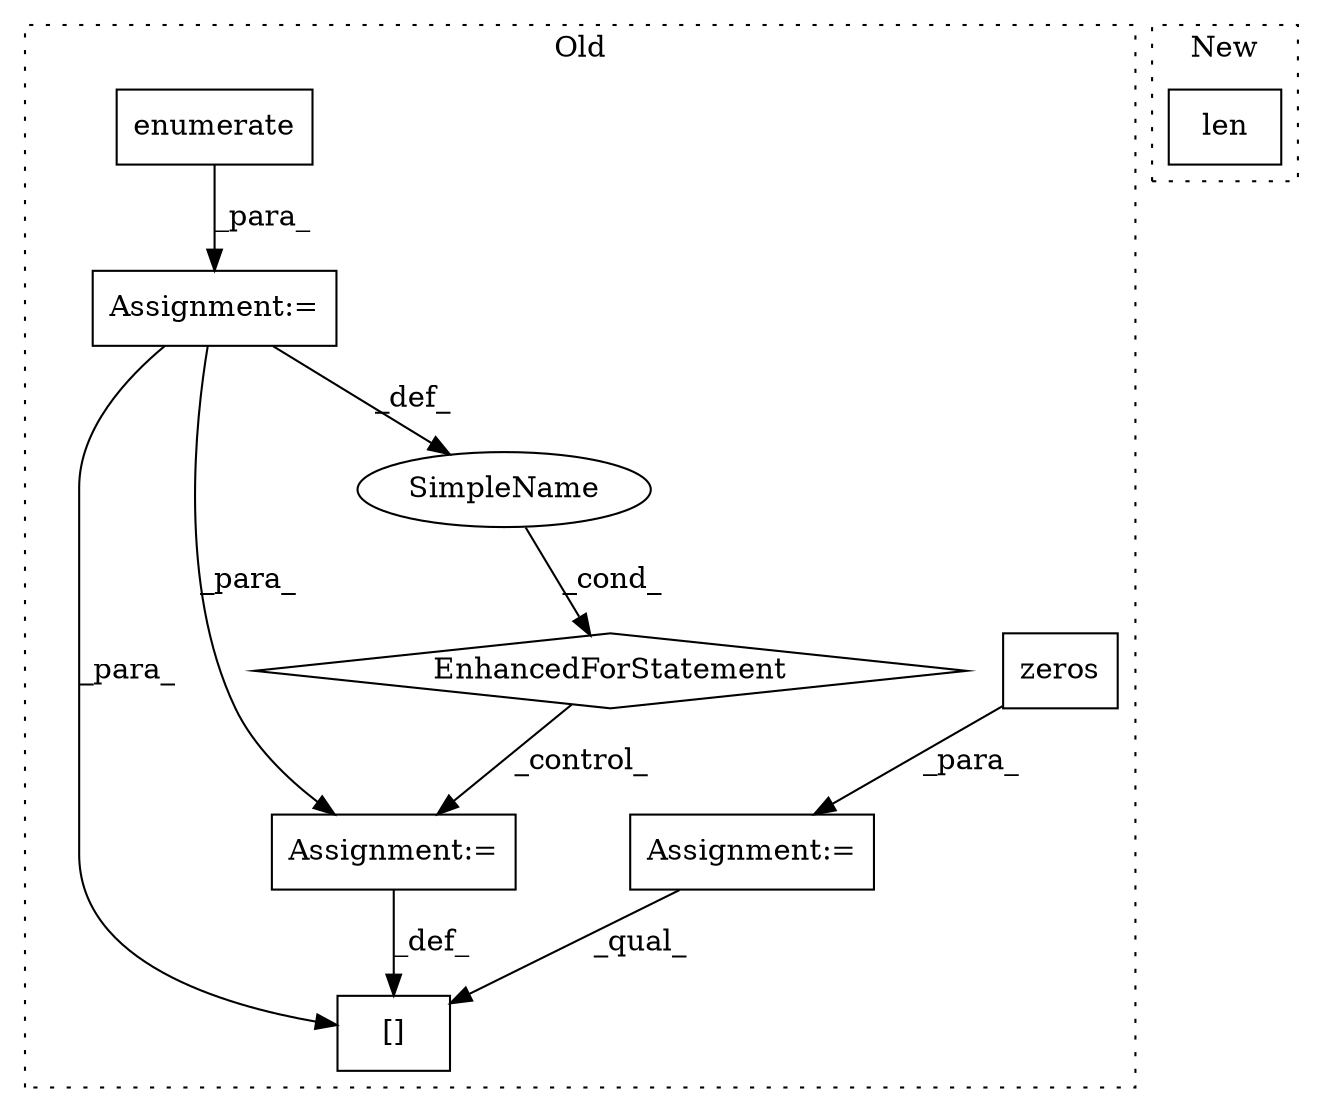digraph G {
subgraph cluster0 {
1 [label="zeros" a="32" s="9825,9876" l="11,2" shape="box"];
3 [label="Assignment:=" a="7" s="9818" l="1" shape="box"];
4 [label="[]" a="2" s="10272,10311" l="9,2" shape="box"];
5 [label="Assignment:=" a="7" s="10235" l="1" shape="box"];
6 [label="EnhancedForStatement" a="70" s="10048,10139" l="63,2" shape="diamond"];
7 [label="Assignment:=" a="7" s="10048,10139" l="63,2" shape="box"];
8 [label="SimpleName" a="42" s="10115" l="4" shape="ellipse"];
9 [label="enumerate" a="32" s="10122,10138" l="10,1" shape="box"];
label = "Old";
style="dotted";
}
subgraph cluster1 {
2 [label="len" a="32" s="9837,9847" l="4,1" shape="box"];
label = "New";
style="dotted";
}
1 -> 3 [label="_para_"];
3 -> 4 [label="_qual_"];
5 -> 4 [label="_def_"];
6 -> 5 [label="_control_"];
7 -> 5 [label="_para_"];
7 -> 4 [label="_para_"];
7 -> 8 [label="_def_"];
8 -> 6 [label="_cond_"];
9 -> 7 [label="_para_"];
}